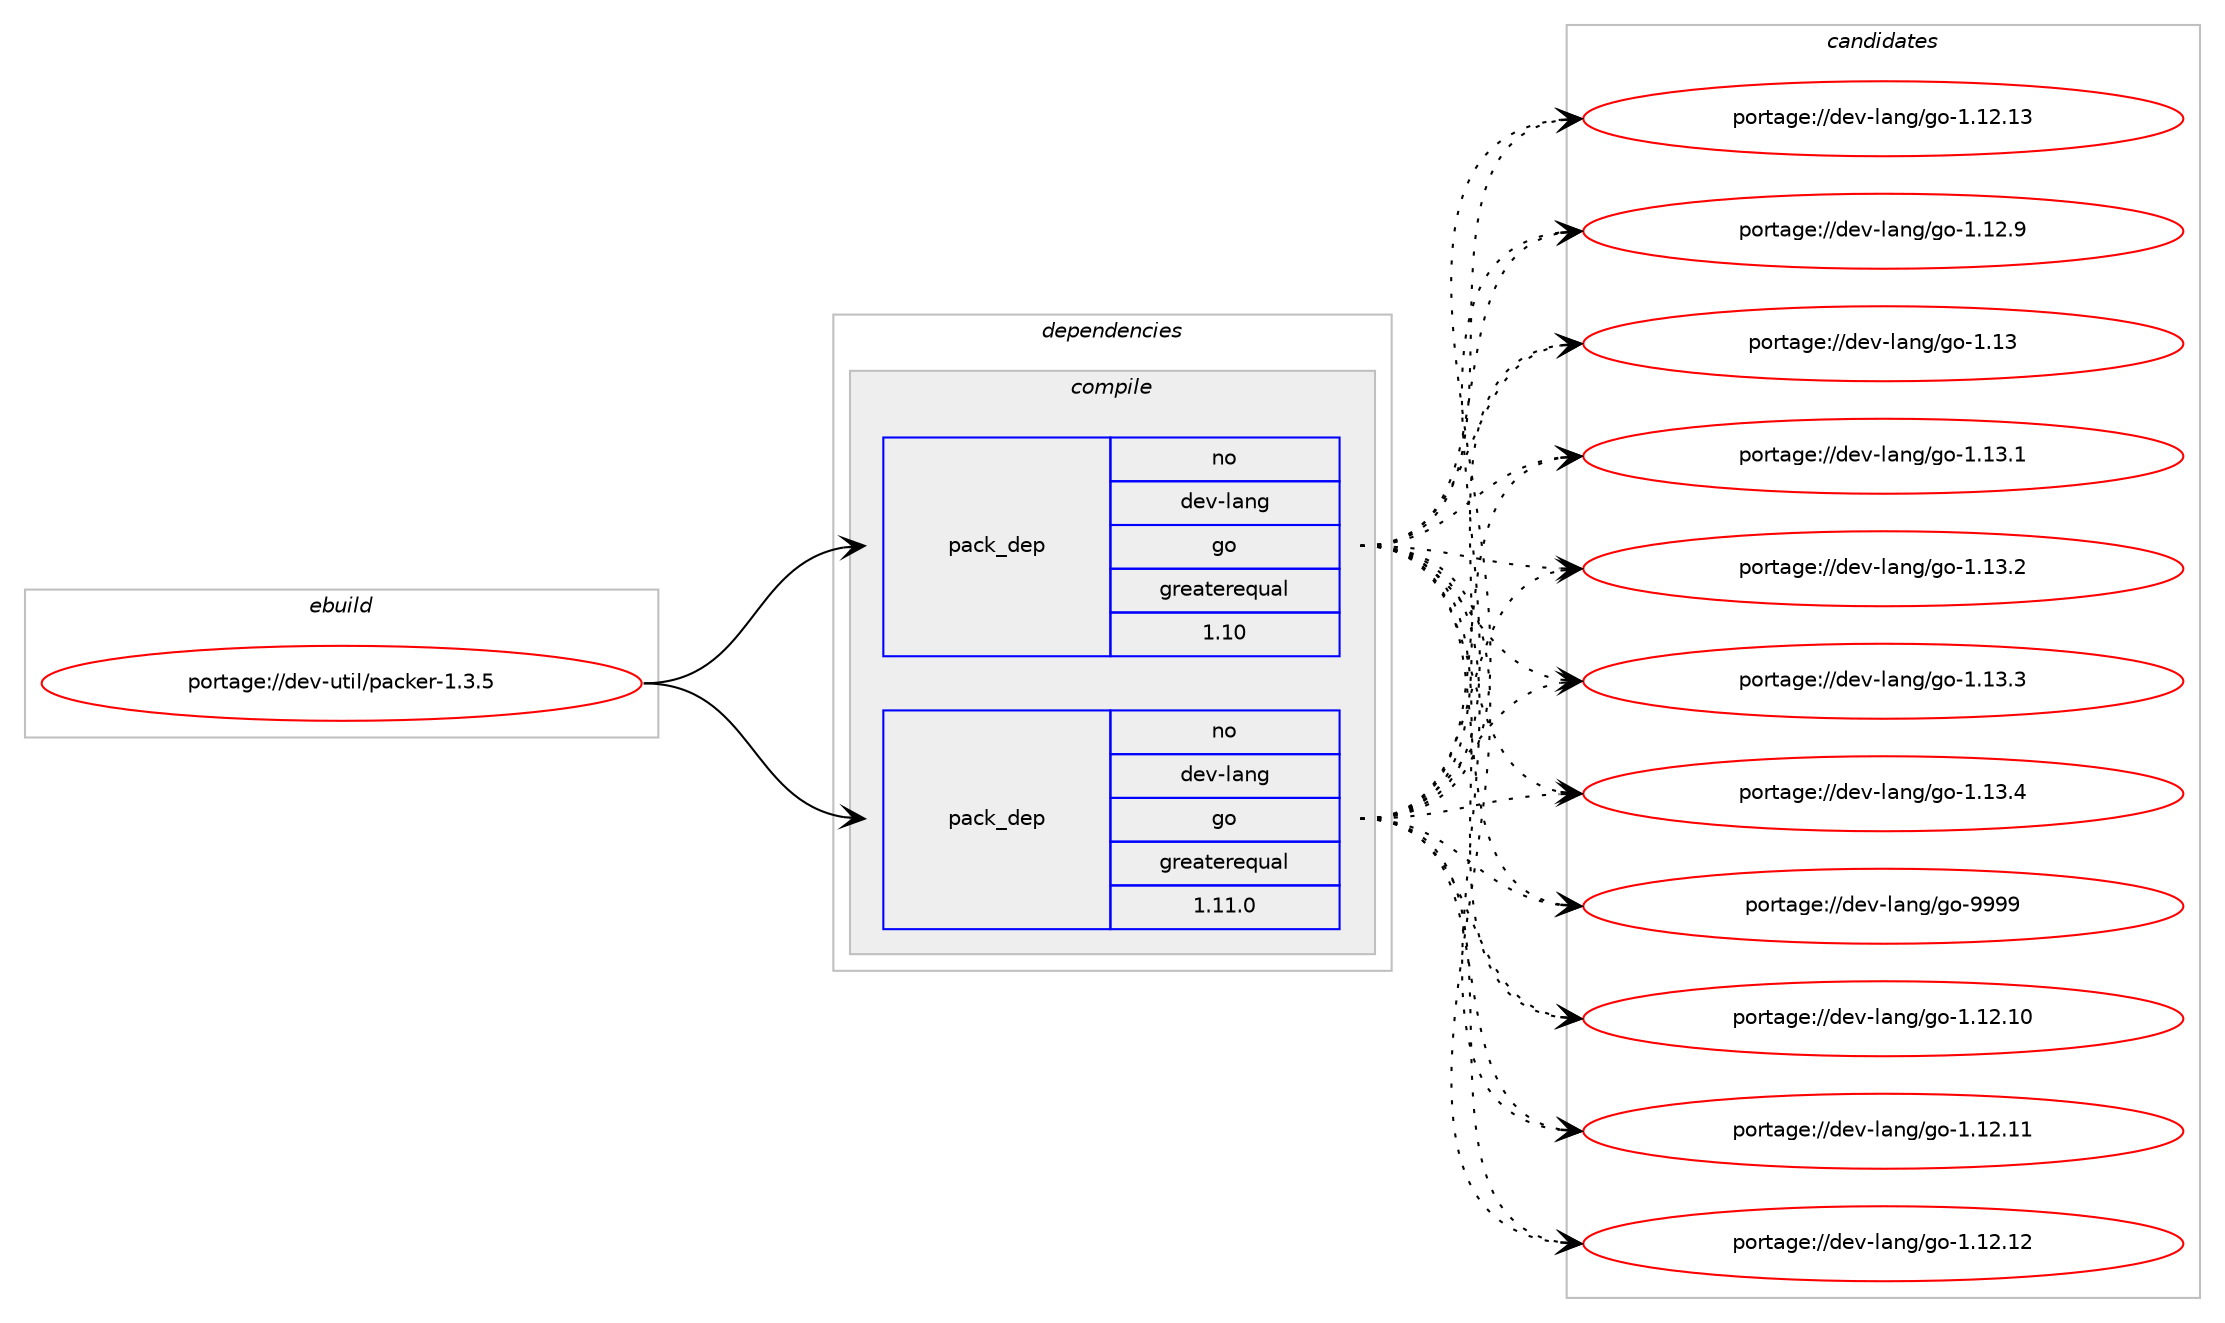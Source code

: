 digraph prolog {

# *************
# Graph options
# *************

newrank=true;
concentrate=true;
compound=true;
graph [rankdir=LR,fontname=Helvetica,fontsize=10,ranksep=1.5];#, ranksep=2.5, nodesep=0.2];
edge  [arrowhead=vee];
node  [fontname=Helvetica,fontsize=10];

# **********
# The ebuild
# **********

subgraph cluster_leftcol {
color=gray;
rank=same;
label=<<i>ebuild</i>>;
id [label="portage://dev-util/packer-1.3.5", color=red, width=4, href="../dev-util/packer-1.3.5.svg"];
}

# ****************
# The dependencies
# ****************

subgraph cluster_midcol {
color=gray;
label=<<i>dependencies</i>>;
subgraph cluster_compile {
fillcolor="#eeeeee";
style=filled;
label=<<i>compile</i>>;
subgraph pack189163 {
dependency264468 [label=<<TABLE BORDER="0" CELLBORDER="1" CELLSPACING="0" CELLPADDING="4" WIDTH="220"><TR><TD ROWSPAN="6" CELLPADDING="30">pack_dep</TD></TR><TR><TD WIDTH="110">no</TD></TR><TR><TD>dev-lang</TD></TR><TR><TD>go</TD></TR><TR><TD>greaterequal</TD></TR><TR><TD>1.10</TD></TR></TABLE>>, shape=none, color=blue];
}
id:e -> dependency264468:w [weight=20,style="solid",arrowhead="vee"];
subgraph pack189164 {
dependency264469 [label=<<TABLE BORDER="0" CELLBORDER="1" CELLSPACING="0" CELLPADDING="4" WIDTH="220"><TR><TD ROWSPAN="6" CELLPADDING="30">pack_dep</TD></TR><TR><TD WIDTH="110">no</TD></TR><TR><TD>dev-lang</TD></TR><TR><TD>go</TD></TR><TR><TD>greaterequal</TD></TR><TR><TD>1.11.0</TD></TR></TABLE>>, shape=none, color=blue];
}
id:e -> dependency264469:w [weight=20,style="solid",arrowhead="vee"];
}
subgraph cluster_compileandrun {
fillcolor="#eeeeee";
style=filled;
label=<<i>compile and run</i>>;
}
subgraph cluster_run {
fillcolor="#eeeeee";
style=filled;
label=<<i>run</i>>;
}
}

# **************
# The candidates
# **************

subgraph cluster_choices {
rank=same;
color=gray;
label=<<i>candidates</i>>;

subgraph choice189163 {
color=black;
nodesep=1;
choiceportage1001011184510897110103471031114549464950464948 [label="portage://dev-lang/go-1.12.10", color=red, width=4,href="../dev-lang/go-1.12.10.svg"];
choiceportage1001011184510897110103471031114549464950464949 [label="portage://dev-lang/go-1.12.11", color=red, width=4,href="../dev-lang/go-1.12.11.svg"];
choiceportage1001011184510897110103471031114549464950464950 [label="portage://dev-lang/go-1.12.12", color=red, width=4,href="../dev-lang/go-1.12.12.svg"];
choiceportage1001011184510897110103471031114549464950464951 [label="portage://dev-lang/go-1.12.13", color=red, width=4,href="../dev-lang/go-1.12.13.svg"];
choiceportage10010111845108971101034710311145494649504657 [label="portage://dev-lang/go-1.12.9", color=red, width=4,href="../dev-lang/go-1.12.9.svg"];
choiceportage1001011184510897110103471031114549464951 [label="portage://dev-lang/go-1.13", color=red, width=4,href="../dev-lang/go-1.13.svg"];
choiceportage10010111845108971101034710311145494649514649 [label="portage://dev-lang/go-1.13.1", color=red, width=4,href="../dev-lang/go-1.13.1.svg"];
choiceportage10010111845108971101034710311145494649514650 [label="portage://dev-lang/go-1.13.2", color=red, width=4,href="../dev-lang/go-1.13.2.svg"];
choiceportage10010111845108971101034710311145494649514651 [label="portage://dev-lang/go-1.13.3", color=red, width=4,href="../dev-lang/go-1.13.3.svg"];
choiceportage10010111845108971101034710311145494649514652 [label="portage://dev-lang/go-1.13.4", color=red, width=4,href="../dev-lang/go-1.13.4.svg"];
choiceportage1001011184510897110103471031114557575757 [label="portage://dev-lang/go-9999", color=red, width=4,href="../dev-lang/go-9999.svg"];
dependency264468:e -> choiceportage1001011184510897110103471031114549464950464948:w [style=dotted,weight="100"];
dependency264468:e -> choiceportage1001011184510897110103471031114549464950464949:w [style=dotted,weight="100"];
dependency264468:e -> choiceportage1001011184510897110103471031114549464950464950:w [style=dotted,weight="100"];
dependency264468:e -> choiceportage1001011184510897110103471031114549464950464951:w [style=dotted,weight="100"];
dependency264468:e -> choiceportage10010111845108971101034710311145494649504657:w [style=dotted,weight="100"];
dependency264468:e -> choiceportage1001011184510897110103471031114549464951:w [style=dotted,weight="100"];
dependency264468:e -> choiceportage10010111845108971101034710311145494649514649:w [style=dotted,weight="100"];
dependency264468:e -> choiceportage10010111845108971101034710311145494649514650:w [style=dotted,weight="100"];
dependency264468:e -> choiceportage10010111845108971101034710311145494649514651:w [style=dotted,weight="100"];
dependency264468:e -> choiceportage10010111845108971101034710311145494649514652:w [style=dotted,weight="100"];
dependency264468:e -> choiceportage1001011184510897110103471031114557575757:w [style=dotted,weight="100"];
}
subgraph choice189164 {
color=black;
nodesep=1;
choiceportage1001011184510897110103471031114549464950464948 [label="portage://dev-lang/go-1.12.10", color=red, width=4,href="../dev-lang/go-1.12.10.svg"];
choiceportage1001011184510897110103471031114549464950464949 [label="portage://dev-lang/go-1.12.11", color=red, width=4,href="../dev-lang/go-1.12.11.svg"];
choiceportage1001011184510897110103471031114549464950464950 [label="portage://dev-lang/go-1.12.12", color=red, width=4,href="../dev-lang/go-1.12.12.svg"];
choiceportage1001011184510897110103471031114549464950464951 [label="portage://dev-lang/go-1.12.13", color=red, width=4,href="../dev-lang/go-1.12.13.svg"];
choiceportage10010111845108971101034710311145494649504657 [label="portage://dev-lang/go-1.12.9", color=red, width=4,href="../dev-lang/go-1.12.9.svg"];
choiceportage1001011184510897110103471031114549464951 [label="portage://dev-lang/go-1.13", color=red, width=4,href="../dev-lang/go-1.13.svg"];
choiceportage10010111845108971101034710311145494649514649 [label="portage://dev-lang/go-1.13.1", color=red, width=4,href="../dev-lang/go-1.13.1.svg"];
choiceportage10010111845108971101034710311145494649514650 [label="portage://dev-lang/go-1.13.2", color=red, width=4,href="../dev-lang/go-1.13.2.svg"];
choiceportage10010111845108971101034710311145494649514651 [label="portage://dev-lang/go-1.13.3", color=red, width=4,href="../dev-lang/go-1.13.3.svg"];
choiceportage10010111845108971101034710311145494649514652 [label="portage://dev-lang/go-1.13.4", color=red, width=4,href="../dev-lang/go-1.13.4.svg"];
choiceportage1001011184510897110103471031114557575757 [label="portage://dev-lang/go-9999", color=red, width=4,href="../dev-lang/go-9999.svg"];
dependency264469:e -> choiceportage1001011184510897110103471031114549464950464948:w [style=dotted,weight="100"];
dependency264469:e -> choiceportage1001011184510897110103471031114549464950464949:w [style=dotted,weight="100"];
dependency264469:e -> choiceportage1001011184510897110103471031114549464950464950:w [style=dotted,weight="100"];
dependency264469:e -> choiceportage1001011184510897110103471031114549464950464951:w [style=dotted,weight="100"];
dependency264469:e -> choiceportage10010111845108971101034710311145494649504657:w [style=dotted,weight="100"];
dependency264469:e -> choiceportage1001011184510897110103471031114549464951:w [style=dotted,weight="100"];
dependency264469:e -> choiceportage10010111845108971101034710311145494649514649:w [style=dotted,weight="100"];
dependency264469:e -> choiceportage10010111845108971101034710311145494649514650:w [style=dotted,weight="100"];
dependency264469:e -> choiceportage10010111845108971101034710311145494649514651:w [style=dotted,weight="100"];
dependency264469:e -> choiceportage10010111845108971101034710311145494649514652:w [style=dotted,weight="100"];
dependency264469:e -> choiceportage1001011184510897110103471031114557575757:w [style=dotted,weight="100"];
}
}

}
